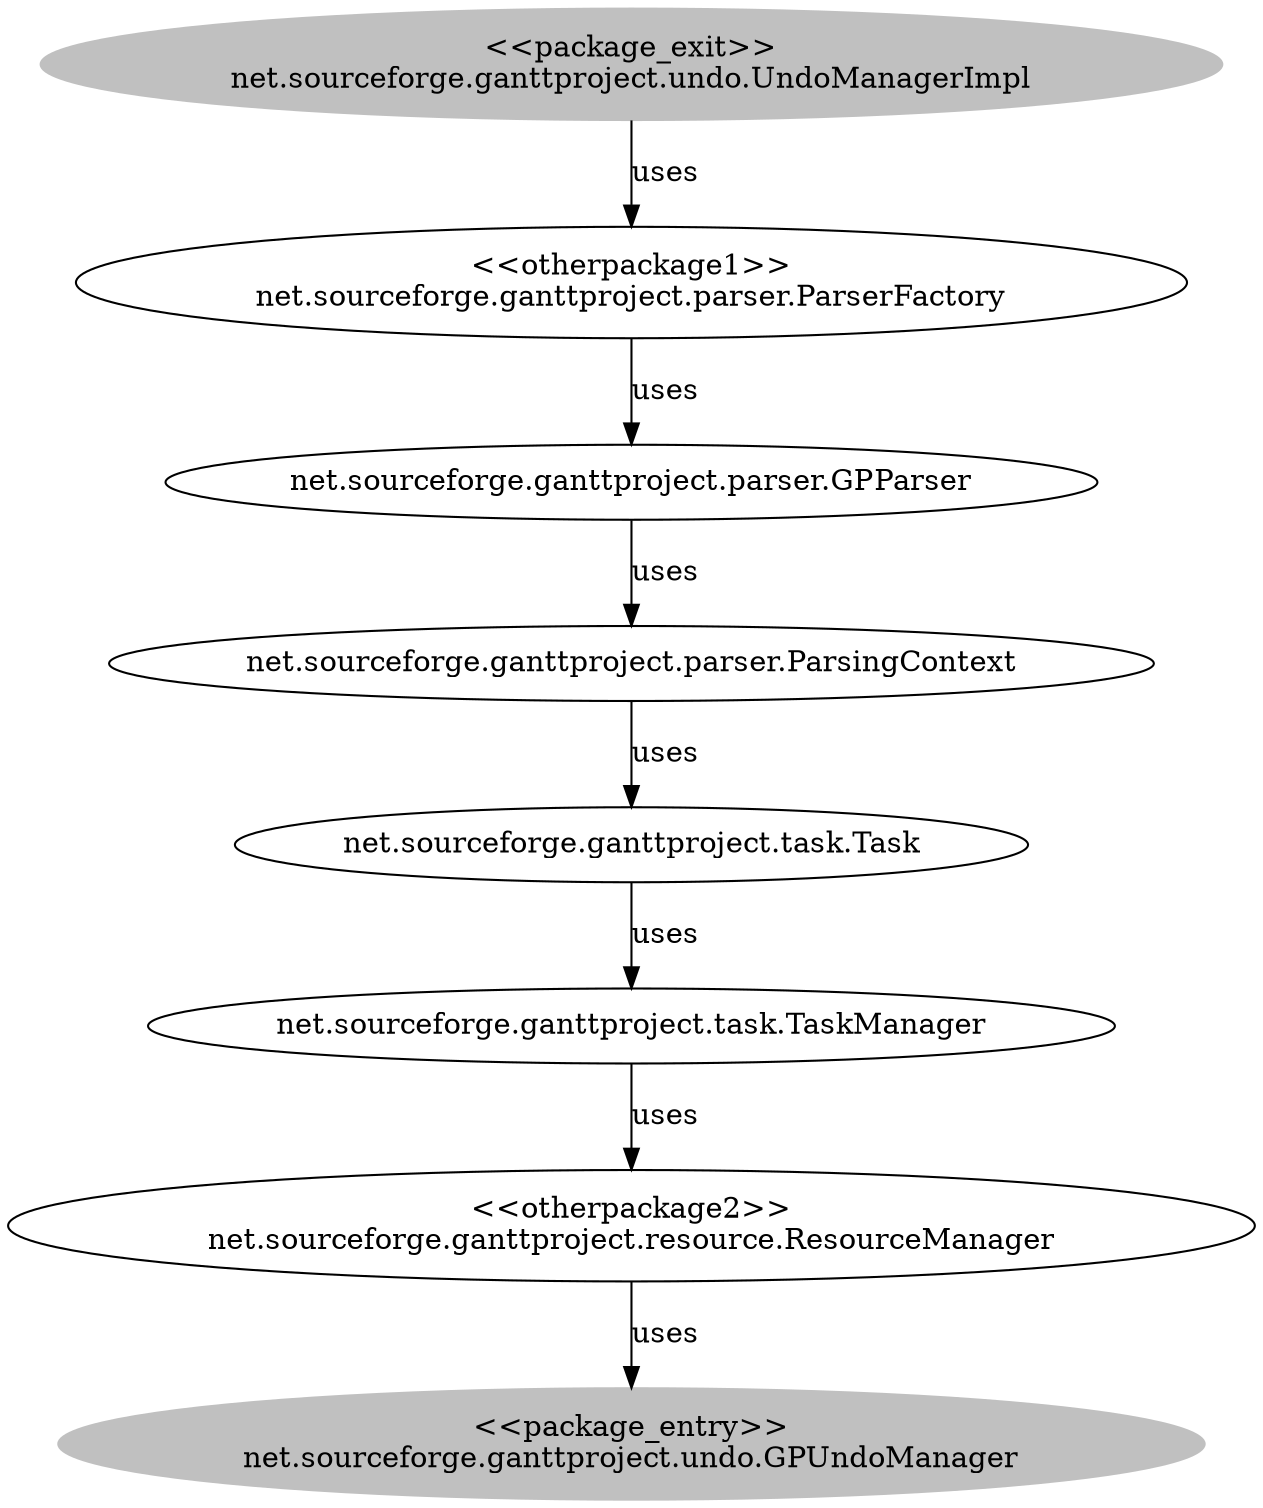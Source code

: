 digraph cd {
	net_sourceforge_ganttproject_undo_UndoManagerImpl [label="<<package_exit>>
net.sourceforge.ganttproject.undo.UndoManagerImpl",style=filled,color="grey"];
	net_sourceforge_ganttproject_undo_GPUndoManager [label="<<package_entry>>
net.sourceforge.ganttproject.undo.GPUndoManager",style=filled,color="grey"];
	net_sourceforge_ganttproject_parser_ParserFactory [label="<<otherpackage1>>
net.sourceforge.ganttproject.parser.ParserFactory"];
	net_sourceforge_ganttproject_resource_ResourceManager [label="<<otherpackage2>>
net.sourceforge.ganttproject.resource.ResourceManager"];
	net_sourceforge_ganttproject_task_Task [label="net.sourceforge.ganttproject.task.Task"];
	net_sourceforge_ganttproject_task_TaskManager [label="net.sourceforge.ganttproject.task.TaskManager"];
	net_sourceforge_ganttproject_parser_GPParser [label="net.sourceforge.ganttproject.parser.GPParser"];
	net_sourceforge_ganttproject_parser_ParsingContext [label="net.sourceforge.ganttproject.parser.ParsingContext"];
	net_sourceforge_ganttproject_undo_UndoManagerImpl -> net_sourceforge_ganttproject_parser_ParserFactory [label=uses];
	net_sourceforge_ganttproject_resource_ResourceManager -> net_sourceforge_ganttproject_undo_GPUndoManager [label=uses];
	net_sourceforge_ganttproject_parser_ParserFactory -> net_sourceforge_ganttproject_parser_GPParser [label=uses];
	net_sourceforge_ganttproject_parser_GPParser -> net_sourceforge_ganttproject_parser_ParsingContext [label=uses];
	net_sourceforge_ganttproject_parser_ParsingContext -> net_sourceforge_ganttproject_task_Task [label=uses];
	net_sourceforge_ganttproject_task_Task -> net_sourceforge_ganttproject_task_TaskManager [label=uses];
	net_sourceforge_ganttproject_task_TaskManager -> net_sourceforge_ganttproject_resource_ResourceManager [label=uses];
}

